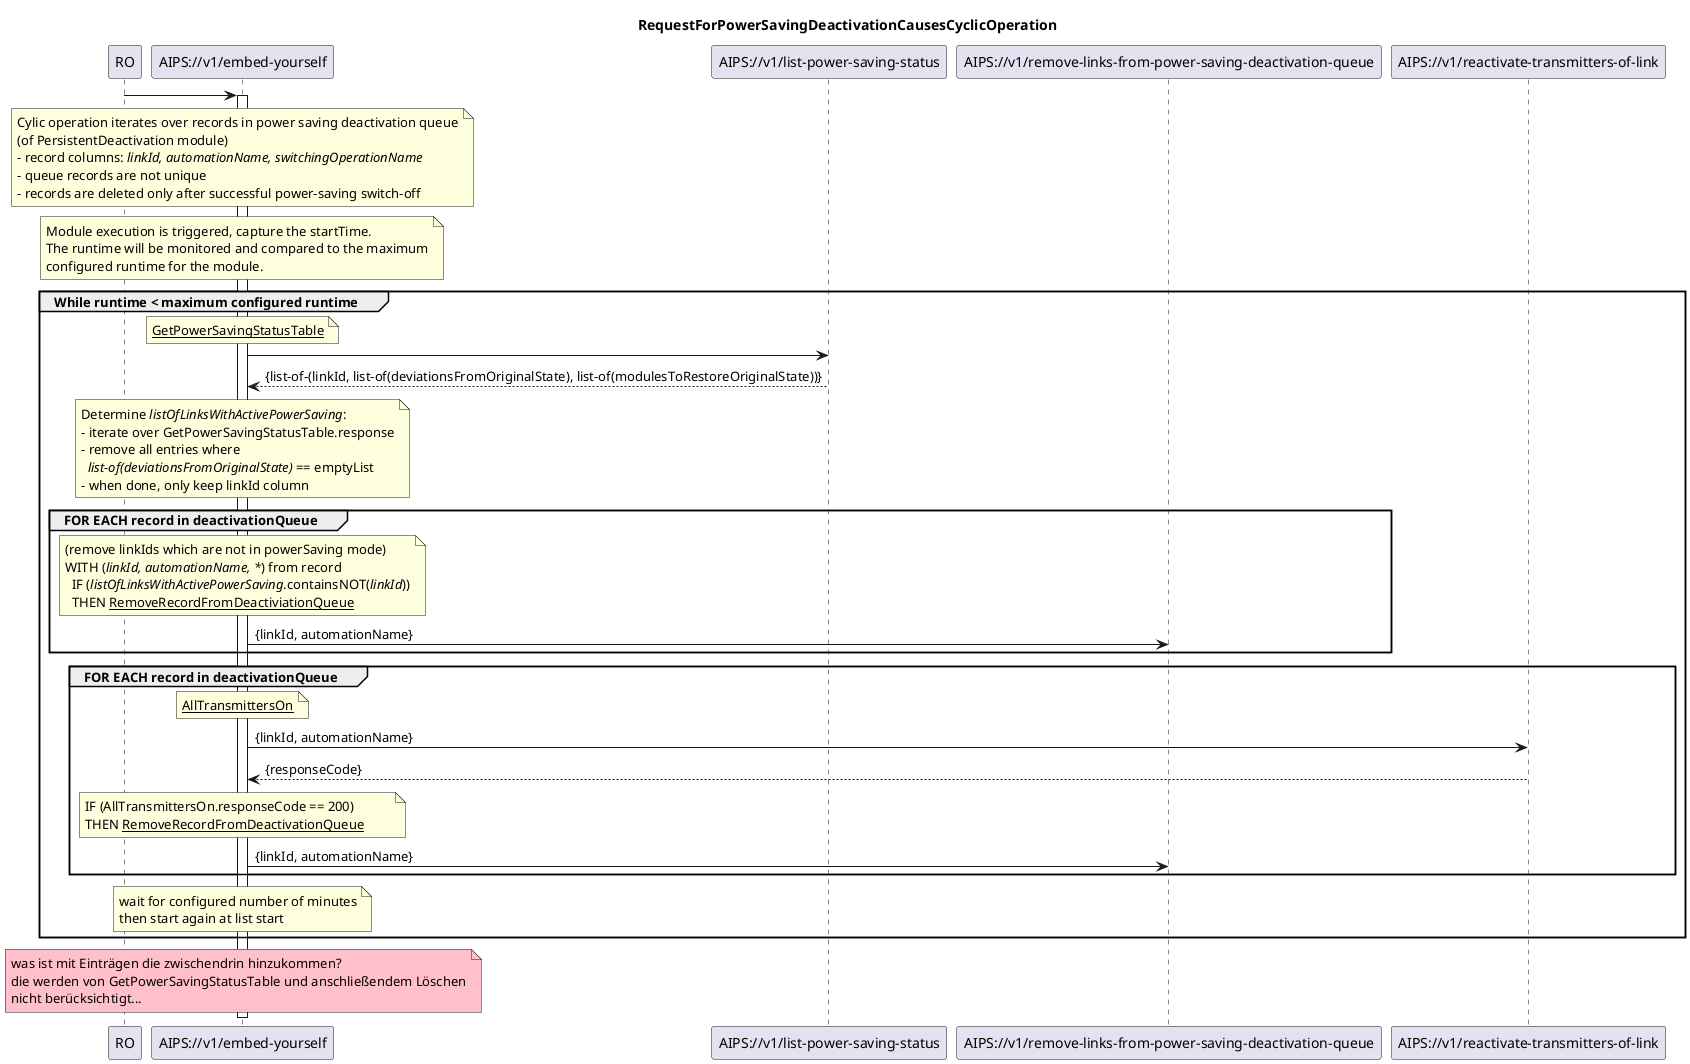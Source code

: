 @startuml 4xx_cyclicOperationOnPowerSavingDectivationQueue
skinparam responseMessageBelowArrow true

title
RequestForPowerSavingDeactivationCausesCyclicOperation
end title

participant "RO" as ro
participant "AIPS://v1/embed-yourself" as embedYourself
'participant "AIPS://v1/provide-power-saving-status-of-link" as listStatus
participant "AIPS://v1/list-power-saving-status" as listStatus
participant "AIPS://v1/remove-links-from-power-saving-deactivation-queue" as removeFromQueue
participant "AIPS://v1/reactivate-transmitters-of-link" as reactivateTransmitters

ro -> embedYourself
activate embedYourself 

note over embedYourself
  Cylic operation iterates over records in power saving deactivation queue
  (of PersistentDeactivation module)
  - record columns: <i>linkId, automationName, switchingOperationName</i>
  - queue records are not unique
  - records are deleted only after successful power-saving switch-off    
end note

note over embedYourself
  Module execution is triggered, capture the startTime.
  The runtime will be monitored and compared to the maximum
  configured runtime for the module.
end note

group While runtime < maximum configured runtime

  'get power saving status of links
  note over embedYourself
    <u>GetPowerSavingStatusTable</u>
  end note
  embedYourself -> listStatus
  listStatus --> embedYourself: {list-of-(linkId, list-of(deviationsFromOriginalState), list-of(modulesToRestoreOriginalState))}

  'only keep linkIds, remove those with no powerSaving
  note over embedYourself
    Determine <i>listOfLinksWithActivePowerSaving</i>:
    - iterate over GetPowerSavingStatusTable.response
    - remove all entries where 
      <i>list-of(deviationsFromOriginalState)</i> == emptyList
    - when done, only keep linkId column
  end note
  
  'remove the linkIds without powerSaving from the DeactivationQueue
  group FOR EACH record in deactivationQueue
  note over embedYourself
    (remove linkIds which are not in powerSaving mode)
    WITH (<i>linkId, automationName, *</i>) from record 
      IF (<i>listOfLinksWithActivePowerSaving</i>.containsNOT(<i>linkId</i>))
      THEN <u>RemoveRecordFromDeactiviationQueue</u> 
  end note
  embedYourself -> removeFromQueue: {linkId, automationName}
  end

  group FOR EACH record in deactivationQueue
    'for all remaining entries
    note over embedYourself
      <u>AllTransmittersOn</u>
    end note
    embedYourself -> reactivateTransmitters: {linkId, automationName}
    reactivateTransmitters --> embedYourself: {responseCode}

    'if success remove from list
    note over embedYourself
      IF (AllTransmittersOn.responseCode == 200)
      THEN <u>RemoveRecordFromDeactivationQueue</u>        
    end note
    embedYourself -> removeFromQueue: {linkId, automationName}
  end

  'waiting time at end of list
  note over embedYourself
    wait for configured number of minutes
    then start again at list start
  end note
end

note over embedYourself #pink
  was ist mit Einträgen die zwischendrin hinzukommen?
  die werden von GetPowerSavingStatusTable und anschließendem Löschen
  nicht berücksichtigt...
end note

deactivate embedYourself

@enduml